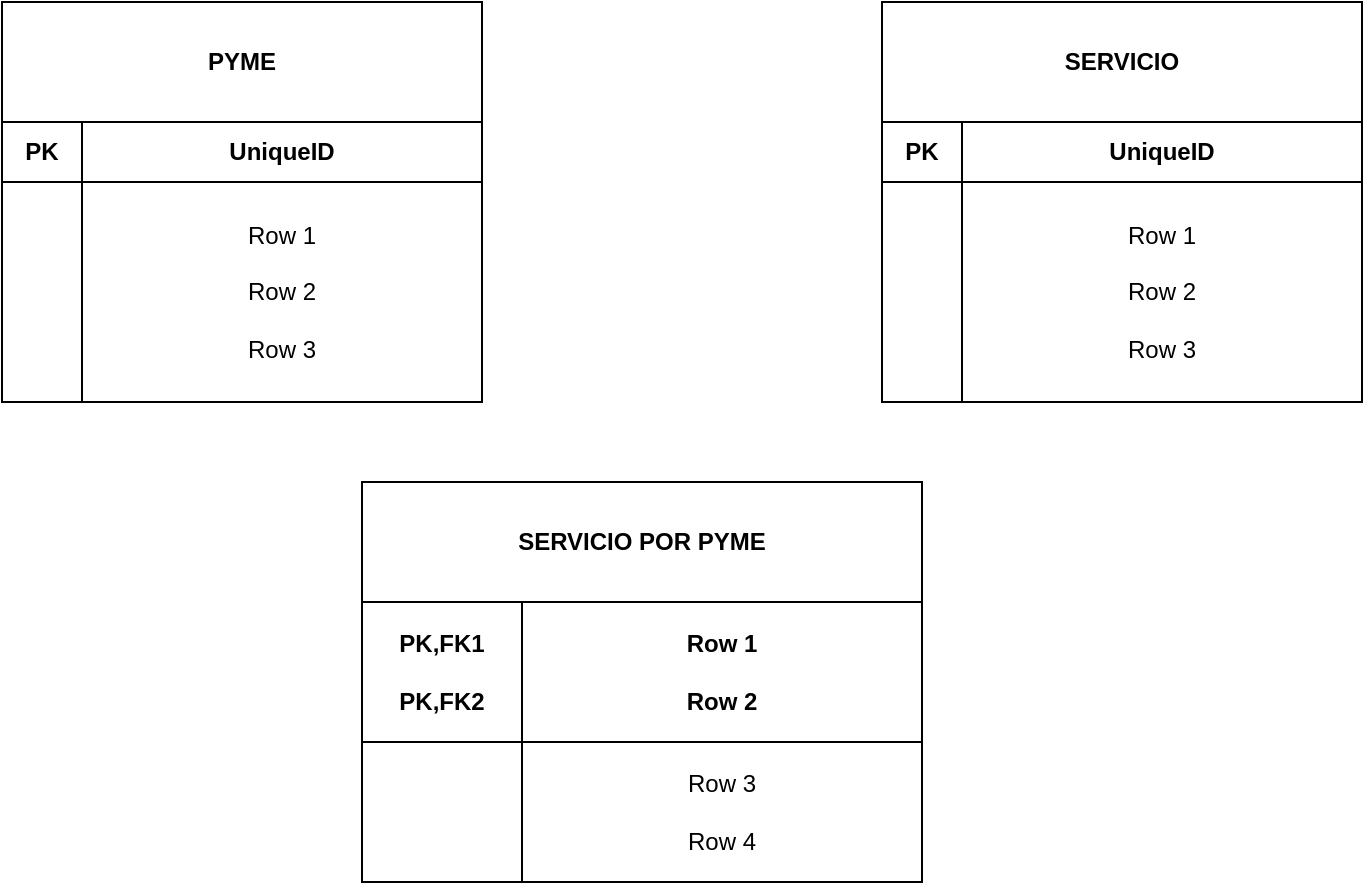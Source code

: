 <mxfile version="24.5.5" type="github">
  <diagram name="Página-1" id="zShYlRfLiYZp-CPvKY1W">
    <mxGraphModel dx="1434" dy="772" grid="1" gridSize="10" guides="1" tooltips="1" connect="1" arrows="1" fold="1" page="1" pageScale="1" pageWidth="827" pageHeight="1169" math="0" shadow="0">
      <root>
        <mxCell id="0" />
        <mxCell id="1" parent="0" />
        <mxCell id="lw1qMeZC7YljTw3e0MbT-14" value="" style="group" vertex="1" connectable="0" parent="1">
          <mxGeometry x="40" y="80" width="240" height="200" as="geometry" />
        </mxCell>
        <mxCell id="lw1qMeZC7YljTw3e0MbT-9" value="Row 1&lt;div&gt;&lt;br&gt;&lt;/div&gt;&lt;div&gt;Row 2&lt;/div&gt;&lt;div&gt;&lt;br&gt;&lt;/div&gt;&lt;div&gt;Row 3&lt;/div&gt;" style="whiteSpace=wrap;html=1;" vertex="1" parent="lw1qMeZC7YljTw3e0MbT-14">
          <mxGeometry x="40" y="90" width="200.0" height="110" as="geometry" />
        </mxCell>
        <mxCell id="lw1qMeZC7YljTw3e0MbT-10" value="&lt;b&gt;UniqueID&lt;/b&gt;" style="whiteSpace=wrap;html=1;" vertex="1" parent="lw1qMeZC7YljTw3e0MbT-14">
          <mxGeometry x="40" y="60" width="200.0" height="30" as="geometry" />
        </mxCell>
        <mxCell id="lw1qMeZC7YljTw3e0MbT-11" value="" style="whiteSpace=wrap;html=1;" vertex="1" parent="lw1qMeZC7YljTw3e0MbT-14">
          <mxGeometry y="90" width="40" height="110" as="geometry" />
        </mxCell>
        <mxCell id="lw1qMeZC7YljTw3e0MbT-12" value="&lt;b&gt;PK&lt;/b&gt;" style="whiteSpace=wrap;html=1;" vertex="1" parent="lw1qMeZC7YljTw3e0MbT-14">
          <mxGeometry y="60" width="40" height="30" as="geometry" />
        </mxCell>
        <mxCell id="lw1qMeZC7YljTw3e0MbT-13" value="&lt;b&gt;PYME&lt;/b&gt;" style="whiteSpace=wrap;html=1;" vertex="1" parent="lw1qMeZC7YljTw3e0MbT-14">
          <mxGeometry width="240" height="60" as="geometry" />
        </mxCell>
        <mxCell id="lw1qMeZC7YljTw3e0MbT-16" value="" style="group" vertex="1" connectable="0" parent="1">
          <mxGeometry x="480" y="80" width="240" height="200" as="geometry" />
        </mxCell>
        <mxCell id="lw1qMeZC7YljTw3e0MbT-17" value="Row 1&lt;div&gt;&lt;br&gt;&lt;/div&gt;&lt;div&gt;Row 2&lt;/div&gt;&lt;div&gt;&lt;br&gt;&lt;/div&gt;&lt;div&gt;Row 3&lt;/div&gt;" style="whiteSpace=wrap;html=1;" vertex="1" parent="lw1qMeZC7YljTw3e0MbT-16">
          <mxGeometry x="40" y="90" width="200.0" height="110" as="geometry" />
        </mxCell>
        <mxCell id="lw1qMeZC7YljTw3e0MbT-18" value="&lt;b&gt;UniqueID&lt;/b&gt;" style="whiteSpace=wrap;html=1;" vertex="1" parent="lw1qMeZC7YljTw3e0MbT-16">
          <mxGeometry x="40" y="60" width="200.0" height="30" as="geometry" />
        </mxCell>
        <mxCell id="lw1qMeZC7YljTw3e0MbT-19" value="" style="whiteSpace=wrap;html=1;" vertex="1" parent="lw1qMeZC7YljTw3e0MbT-16">
          <mxGeometry y="90" width="40" height="110" as="geometry" />
        </mxCell>
        <mxCell id="lw1qMeZC7YljTw3e0MbT-20" value="&lt;b&gt;PK&lt;/b&gt;" style="whiteSpace=wrap;html=1;" vertex="1" parent="lw1qMeZC7YljTw3e0MbT-16">
          <mxGeometry y="60" width="40" height="30" as="geometry" />
        </mxCell>
        <mxCell id="lw1qMeZC7YljTw3e0MbT-21" value="&lt;b&gt;SERVICIO&lt;/b&gt;" style="whiteSpace=wrap;html=1;" vertex="1" parent="lw1qMeZC7YljTw3e0MbT-16">
          <mxGeometry width="240" height="60" as="geometry" />
        </mxCell>
        <mxCell id="lw1qMeZC7YljTw3e0MbT-22" value="" style="group" vertex="1" connectable="0" parent="1">
          <mxGeometry x="220" y="320" width="280" height="200" as="geometry" />
        </mxCell>
        <mxCell id="lw1qMeZC7YljTw3e0MbT-23" value="Row 3&lt;div&gt;&lt;br&gt;&lt;/div&gt;&lt;div&gt;Row 4&lt;/div&gt;" style="whiteSpace=wrap;html=1;" vertex="1" parent="lw1qMeZC7YljTw3e0MbT-22">
          <mxGeometry x="80" y="130" width="200" height="70" as="geometry" />
        </mxCell>
        <mxCell id="lw1qMeZC7YljTw3e0MbT-24" value="&lt;b&gt;Row 1&lt;/b&gt;&lt;div&gt;&lt;b&gt;&lt;br&gt;&lt;/b&gt;&lt;/div&gt;&lt;div&gt;&lt;b&gt;Row 2&lt;/b&gt;&lt;/div&gt;" style="whiteSpace=wrap;html=1;" vertex="1" parent="lw1qMeZC7YljTw3e0MbT-22">
          <mxGeometry x="80" y="60" width="200" height="70" as="geometry" />
        </mxCell>
        <mxCell id="lw1qMeZC7YljTw3e0MbT-25" value="" style="whiteSpace=wrap;html=1;" vertex="1" parent="lw1qMeZC7YljTw3e0MbT-22">
          <mxGeometry y="130" width="80" height="70" as="geometry" />
        </mxCell>
        <mxCell id="lw1qMeZC7YljTw3e0MbT-26" value="&lt;b&gt;PK,FK1&lt;/b&gt;&lt;div&gt;&lt;b&gt;&lt;br&gt;&lt;/b&gt;&lt;div&gt;&lt;b&gt;PK,FK2&lt;/b&gt;&lt;/div&gt;&lt;/div&gt;" style="whiteSpace=wrap;html=1;" vertex="1" parent="lw1qMeZC7YljTw3e0MbT-22">
          <mxGeometry y="60" width="80" height="70" as="geometry" />
        </mxCell>
        <mxCell id="lw1qMeZC7YljTw3e0MbT-27" value="&lt;b&gt;SERVICIO POR PYME&lt;/b&gt;" style="whiteSpace=wrap;html=1;" vertex="1" parent="lw1qMeZC7YljTw3e0MbT-22">
          <mxGeometry width="280" height="60" as="geometry" />
        </mxCell>
      </root>
    </mxGraphModel>
  </diagram>
</mxfile>
